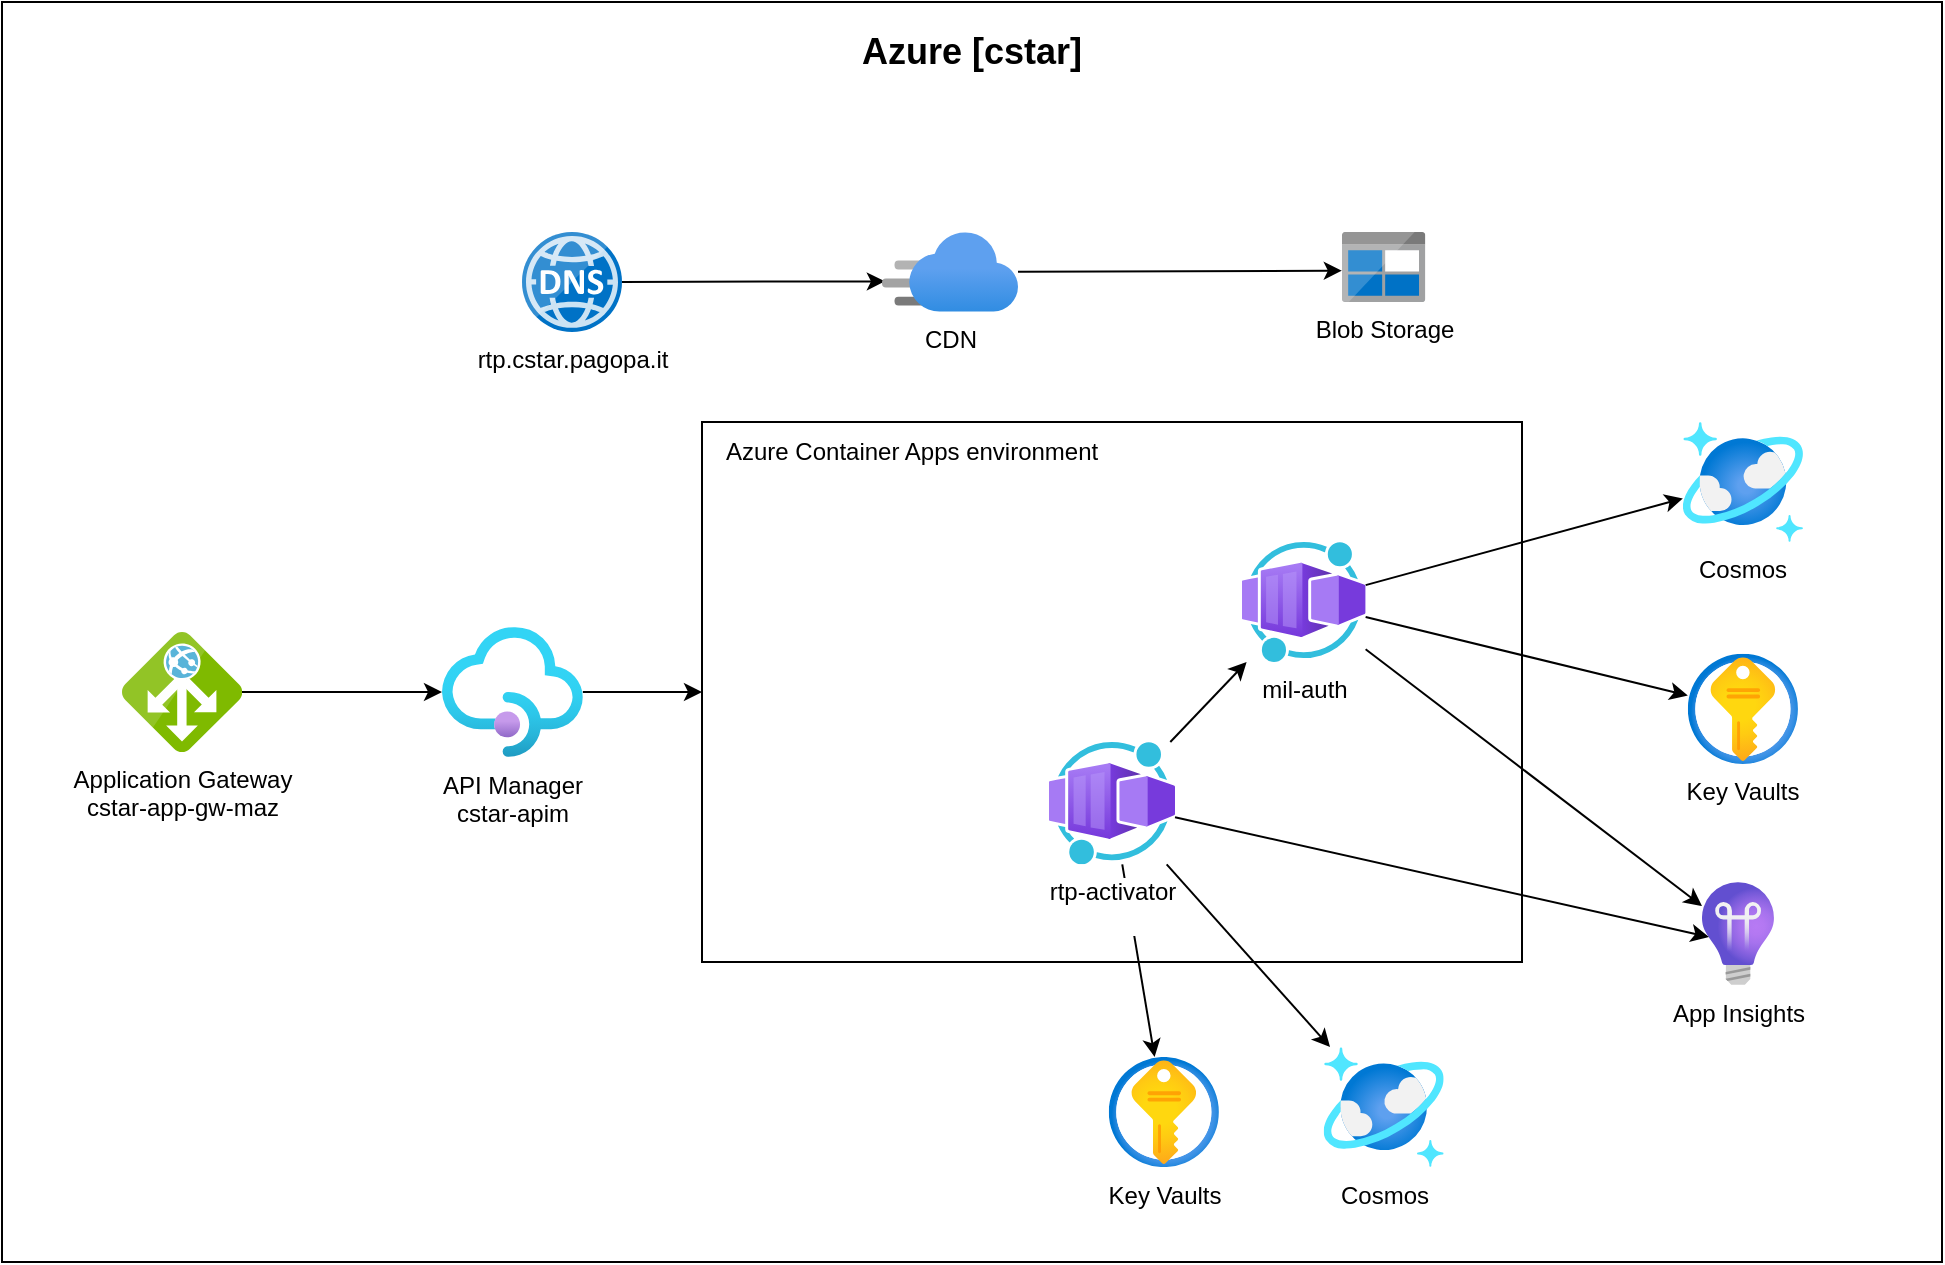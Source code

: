 <mxfile version="24.7.17">
  <diagram name="Pagina-1" id="GpDpxVRStZ5ggvyb2qyT">
    <mxGraphModel dx="2069" dy="1954" grid="1" gridSize="10" guides="1" tooltips="1" connect="1" arrows="1" fold="1" page="1" pageScale="1" pageWidth="827" pageHeight="1169" math="0" shadow="0">
      <root>
        <mxCell id="0" />
        <mxCell id="1" parent="0" />
        <mxCell id="0ojtgOkFJzcNSt7BSAhg-29" value="" style="rounded=0;whiteSpace=wrap;html=1;" parent="1" vertex="1">
          <mxGeometry x="-150" y="-100" width="970" height="630" as="geometry" />
        </mxCell>
        <mxCell id="0ojtgOkFJzcNSt7BSAhg-1" value="&lt;div style=&quot;text-align: justify;&quot;&gt;&lt;br&gt;&lt;/div&gt;" style="rounded=0;whiteSpace=wrap;html=1;align=right;" parent="1" vertex="1">
          <mxGeometry x="200" y="110" width="410" height="270" as="geometry" />
        </mxCell>
        <mxCell id="0ojtgOkFJzcNSt7BSAhg-19" value="Azure Container Apps environment" style="text;html=1;align=left;verticalAlign=middle;whiteSpace=wrap;rounded=0;" parent="1" vertex="1">
          <mxGeometry x="210" y="110" width="400" height="30" as="geometry" />
        </mxCell>
        <mxCell id="0ojtgOkFJzcNSt7BSAhg-31" value="&lt;b&gt;&lt;font style=&quot;font-size: 18px;&quot;&gt;Azure [cstar]&lt;/font&gt;&lt;/b&gt;" style="text;html=1;align=center;verticalAlign=middle;whiteSpace=wrap;rounded=0;" parent="1" vertex="1">
          <mxGeometry x="-150" y="-90" width="970" height="30" as="geometry" />
        </mxCell>
        <mxCell id="0ojtgOkFJzcNSt7BSAhg-32" value="Cosmos&lt;div&gt;&lt;br&gt;&lt;/div&gt;" style="image;aspect=fixed;html=1;points=[];align=center;fontSize=12;image=img/lib/azure2/databases/Azure_Cosmos_DB.svg;" parent="1" vertex="1">
          <mxGeometry x="690.44" y="110" width="60" height="60" as="geometry" />
        </mxCell>
        <mxCell id="0ojtgOkFJzcNSt7BSAhg-35" value="App Insights" style="image;aspect=fixed;html=1;points=[];align=center;fontSize=12;image=img/lib/azure2/devops/Application_Insights.svg;" parent="1" vertex="1">
          <mxGeometry x="700" y="340" width="35.96" height="51.5" as="geometry" />
        </mxCell>
        <mxCell id="9" value="rtp.cstar.pagopa.it" style="sketch=0;aspect=fixed;html=1;points=[];align=center;image;fontSize=12;image=img/lib/mscae/DNS.svg;" parent="1" vertex="1">
          <mxGeometry x="110" y="15" width="50" height="50" as="geometry" />
        </mxCell>
        <mxCell id="18" style="edgeStyle=none;html=1;entryX=-0.002;entryY=0.552;entryDx=0;entryDy=0;entryPerimeter=0;" parent="1" source="7Z0Y1B7eJfh8i2RKi7UW-31" target="12" edge="1">
          <mxGeometry relative="1" as="geometry">
            <mxPoint x="390" y="40" as="sourcePoint" />
            <mxPoint x="500" y="40" as="targetPoint" />
          </mxGeometry>
        </mxCell>
        <mxCell id="19" style="edgeStyle=none;html=1;exitX=0.021;exitY=0.617;exitDx=0;exitDy=0;startArrow=classic;startFill=1;endArrow=none;endFill=0;exitPerimeter=0;" parent="1" source="7Z0Y1B7eJfh8i2RKi7UW-31" target="9" edge="1">
          <mxGeometry relative="1" as="geometry">
            <mxPoint x="270" y="40" as="sourcePoint" />
          </mxGeometry>
        </mxCell>
        <mxCell id="7Z0Y1B7eJfh8i2RKi7UW-29" style="rounded=0;orthogonalLoop=1;jettySize=auto;html=1;strokeColor=default;" edge="1" parent="1" source="7Z0Y1B7eJfh8i2RKi7UW-24" target="7Z0Y1B7eJfh8i2RKi7UW-25">
          <mxGeometry relative="1" as="geometry" />
        </mxCell>
        <mxCell id="7Z0Y1B7eJfh8i2RKi7UW-56" style="rounded=0;orthogonalLoop=1;jettySize=auto;html=1;" edge="1" parent="1" source="7Z0Y1B7eJfh8i2RKi7UW-24" target="7Z0Y1B7eJfh8i2RKi7UW-40">
          <mxGeometry relative="1" as="geometry" />
        </mxCell>
        <mxCell id="7Z0Y1B7eJfh8i2RKi7UW-57" style="rounded=0;orthogonalLoop=1;jettySize=auto;html=1;" edge="1" parent="1" source="7Z0Y1B7eJfh8i2RKi7UW-24" target="7Z0Y1B7eJfh8i2RKi7UW-39">
          <mxGeometry relative="1" as="geometry" />
        </mxCell>
        <mxCell id="7Z0Y1B7eJfh8i2RKi7UW-24" value="rtp-activator&lt;div&gt;&lt;br&gt;&lt;/div&gt;" style="image;aspect=fixed;html=1;points=[];align=center;fontSize=12;image=img/lib/azure2/other/Worker_Container_App.svg;" vertex="1" parent="1">
          <mxGeometry x="373.5" y="270" width="63" height="61.15" as="geometry" />
        </mxCell>
        <mxCell id="7Z0Y1B7eJfh8i2RKi7UW-52" style="rounded=0;orthogonalLoop=1;jettySize=auto;html=1;elbow=vertical;" edge="1" parent="1" source="7Z0Y1B7eJfh8i2RKi7UW-25" target="0ojtgOkFJzcNSt7BSAhg-32">
          <mxGeometry relative="1" as="geometry" />
        </mxCell>
        <mxCell id="7Z0Y1B7eJfh8i2RKi7UW-53" style="rounded=0;orthogonalLoop=1;jettySize=auto;html=1;" edge="1" parent="1" source="7Z0Y1B7eJfh8i2RKi7UW-25" target="7Z0Y1B7eJfh8i2RKi7UW-41">
          <mxGeometry relative="1" as="geometry" />
        </mxCell>
        <mxCell id="7Z0Y1B7eJfh8i2RKi7UW-54" style="rounded=0;orthogonalLoop=1;jettySize=auto;html=1;" edge="1" parent="1" source="7Z0Y1B7eJfh8i2RKi7UW-25" target="0ojtgOkFJzcNSt7BSAhg-35">
          <mxGeometry relative="1" as="geometry" />
        </mxCell>
        <mxCell id="7Z0Y1B7eJfh8i2RKi7UW-25" value="&lt;div&gt;mil-auth&lt;/div&gt;" style="image;aspect=fixed;html=1;points=[];align=center;fontSize=12;image=img/lib/azure2/other/Worker_Container_App.svg;" vertex="1" parent="1">
          <mxGeometry x="470" y="170" width="61.82" height="60" as="geometry" />
        </mxCell>
        <mxCell id="12" value="Blob Storage&lt;div&gt;&lt;br&gt;&lt;/div&gt;" style="sketch=0;aspect=fixed;html=1;points=[];align=center;image;fontSize=12;image=img/lib/mscae/BlobBlock.svg;" parent="1" vertex="1">
          <mxGeometry x="520" y="15" width="41.67" height="35" as="geometry" />
        </mxCell>
        <mxCell id="7Z0Y1B7eJfh8i2RKi7UW-31" value="CDN" style="image;aspect=fixed;html=1;points=[];align=center;fontSize=12;image=img/lib/azure2/app_services/CDN_Profiles.svg;" vertex="1" parent="1">
          <mxGeometry x="290" y="15" width="68" height="40" as="geometry" />
        </mxCell>
        <mxCell id="7Z0Y1B7eJfh8i2RKi7UW-42" style="edgeStyle=orthogonalEdgeStyle;rounded=0;orthogonalLoop=1;jettySize=auto;html=1;" edge="1" parent="1" source="7Z0Y1B7eJfh8i2RKi7UW-32" target="7Z0Y1B7eJfh8i2RKi7UW-33">
          <mxGeometry relative="1" as="geometry" />
        </mxCell>
        <mxCell id="7Z0Y1B7eJfh8i2RKi7UW-32" value="Application Gateway&lt;br&gt;cstar-app-gw-maz" style="image;sketch=0;aspect=fixed;html=1;points=[];align=center;fontSize=12;image=img/lib/mscae/Application_Gateway.svg;" vertex="1" parent="1">
          <mxGeometry x="-90" y="215" width="60" height="60" as="geometry" />
        </mxCell>
        <mxCell id="7Z0Y1B7eJfh8i2RKi7UW-49" style="edgeStyle=orthogonalEdgeStyle;rounded=0;orthogonalLoop=1;jettySize=auto;html=1;entryX=0;entryY=0.5;entryDx=0;entryDy=0;" edge="1" parent="1" source="7Z0Y1B7eJfh8i2RKi7UW-33" target="0ojtgOkFJzcNSt7BSAhg-1">
          <mxGeometry relative="1" as="geometry" />
        </mxCell>
        <mxCell id="7Z0Y1B7eJfh8i2RKi7UW-33" value="API Manager&lt;div&gt;cstar-apim&lt;/div&gt;" style="image;aspect=fixed;html=1;points=[];align=center;fontSize=12;image=img/lib/azure2/app_services/API_Management_Services.svg;" vertex="1" parent="1">
          <mxGeometry x="70" y="212.5" width="70.42" height="65" as="geometry" />
        </mxCell>
        <mxCell id="7Z0Y1B7eJfh8i2RKi7UW-39" value="&lt;div&gt;Key Vaults&lt;div&gt;&lt;br&gt;&lt;/div&gt;&lt;/div&gt;" style="image;aspect=fixed;html=1;points=[];align=center;fontSize=12;image=img/lib/azure2/security/Key_Vaults.svg;" vertex="1" parent="1">
          <mxGeometry x="403.38" y="427.47" width="55.07" height="55.07" as="geometry" />
        </mxCell>
        <mxCell id="7Z0Y1B7eJfh8i2RKi7UW-40" value="Cosmos&lt;div&gt;&lt;br&gt;&lt;/div&gt;" style="image;aspect=fixed;html=1;points=[];align=center;fontSize=12;image=img/lib/azure2/databases/Azure_Cosmos_DB.svg;" vertex="1" parent="1">
          <mxGeometry x="510.84" y="422.54" width="60" height="60" as="geometry" />
        </mxCell>
        <mxCell id="7Z0Y1B7eJfh8i2RKi7UW-41" value="&lt;div&gt;Key Vaults&lt;div&gt;&lt;br&gt;&lt;/div&gt;&lt;/div&gt;" style="image;aspect=fixed;html=1;points=[];align=center;fontSize=12;image=img/lib/azure2/security/Key_Vaults.svg;" vertex="1" parent="1">
          <mxGeometry x="692.91" y="225.93" width="55.07" height="55.07" as="geometry" />
        </mxCell>
        <mxCell id="7Z0Y1B7eJfh8i2RKi7UW-55" style="rounded=0;orthogonalLoop=1;jettySize=auto;html=1;entryX=0.097;entryY=0.534;entryDx=0;entryDy=0;entryPerimeter=0;" edge="1" parent="1" source="7Z0Y1B7eJfh8i2RKi7UW-24" target="0ojtgOkFJzcNSt7BSAhg-35">
          <mxGeometry relative="1" as="geometry" />
        </mxCell>
      </root>
    </mxGraphModel>
  </diagram>
</mxfile>
